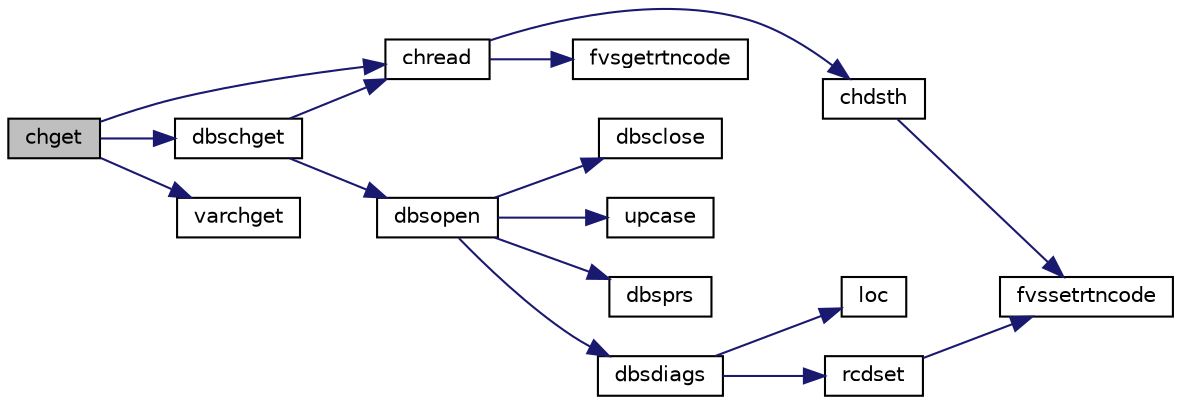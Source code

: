 digraph "chget"
{
  edge [fontname="Helvetica",fontsize="10",labelfontname="Helvetica",labelfontsize="10"];
  node [fontname="Helvetica",fontsize="10",shape=record];
  rankdir="LR";
  Node1 [label="chget",height=0.2,width=0.4,color="black", fillcolor="grey75", style="filled", fontcolor="black"];
  Node1 -> Node2 [color="midnightblue",fontsize="10",style="solid",fontname="Helvetica"];
  Node2 [label="chread",height=0.2,width=0.4,color="black", fillcolor="white", style="filled",URL="$putgetsubs_8f.html#af12b5be375db0d3b1e6afd0b43065fb7"];
  Node2 -> Node3 [color="midnightblue",fontsize="10",style="solid",fontname="Helvetica"];
  Node3 [label="chdsth",height=0.2,width=0.4,color="black", fillcolor="white", style="filled",URL="$stash_8f.html#a5b4d3948b1f946106ddaf4ba5e2ad524"];
  Node3 -> Node4 [color="midnightblue",fontsize="10",style="solid",fontname="Helvetica"];
  Node4 [label="fvssetrtncode",height=0.2,width=0.4,color="black", fillcolor="white", style="filled",URL="$cmdline_8f.html#a079170808ee3336a99645e9e57dfe5a9"];
  Node2 -> Node5 [color="midnightblue",fontsize="10",style="solid",fontname="Helvetica"];
  Node5 [label="fvsgetrtncode",height=0.2,width=0.4,color="black", fillcolor="white", style="filled",URL="$cmdline_8f.html#a0772cb6ab1daa15981fb8fcb46971c27"];
  Node1 -> Node6 [color="midnightblue",fontsize="10",style="solid",fontname="Helvetica"];
  Node6 [label="dbschget",height=0.2,width=0.4,color="black", fillcolor="white", style="filled",URL="$dbsppget_8f.html#ad06c59f1f8dc0afb11589bc7b1caf467"];
  Node6 -> Node2 [color="midnightblue",fontsize="10",style="solid",fontname="Helvetica"];
  Node6 -> Node7 [color="midnightblue",fontsize="10",style="solid",fontname="Helvetica"];
  Node7 [label="dbsopen",height=0.2,width=0.4,color="black", fillcolor="white", style="filled",URL="$dbsopen_8f.html#a3e8dabe730ff2a86c085489e3e88b637"];
  Node7 -> Node8 [color="midnightblue",fontsize="10",style="solid",fontname="Helvetica"];
  Node8 [label="dbsclose",height=0.2,width=0.4,color="black", fillcolor="white", style="filled",URL="$dbsclose_8f.html#aed2197b8dac3e7cc05ea998c5322bca4"];
  Node7 -> Node9 [color="midnightblue",fontsize="10",style="solid",fontname="Helvetica"];
  Node9 [label="upcase",height=0.2,width=0.4,color="black", fillcolor="white", style="filled",URL="$upcase_8f.html#a412a50f91650f78ed984862cdcd7a60d"];
  Node7 -> Node10 [color="midnightblue",fontsize="10",style="solid",fontname="Helvetica"];
  Node10 [label="dbsprs",height=0.2,width=0.4,color="black", fillcolor="white", style="filled",URL="$dbsprs_8f.html#a115f4b725c9a25082da8a39e199486cf"];
  Node7 -> Node11 [color="midnightblue",fontsize="10",style="solid",fontname="Helvetica"];
  Node11 [label="dbsdiags",height=0.2,width=0.4,color="black", fillcolor="white", style="filled",URL="$dbsdiags_8f.html#a15a17a1fbf3da59a37155705f6dc1d98"];
  Node11 -> Node12 [color="midnightblue",fontsize="10",style="solid",fontname="Helvetica"];
  Node12 [label="loc",height=0.2,width=0.4,color="black", fillcolor="white", style="filled",URL="$bur__brn_8c.html#a3c8b7f0fcc184328ecbdff756e8bb21a"];
  Node11 -> Node13 [color="midnightblue",fontsize="10",style="solid",fontname="Helvetica"];
  Node13 [label="rcdset",height=0.2,width=0.4,color="black", fillcolor="white", style="filled",URL="$rcdset_8f.html#a1dba8a40ee085d920a3ebb27fcd34a59"];
  Node13 -> Node4 [color="midnightblue",fontsize="10",style="solid",fontname="Helvetica"];
  Node1 -> Node14 [color="midnightblue",fontsize="10",style="solid",fontname="Helvetica"];
  Node14 [label="varchget",height=0.2,width=0.4,color="black", fillcolor="white", style="filled",URL="$varget_8f.html#a3d8d451c06ca814745fc3519dcfc50a2"];
}
